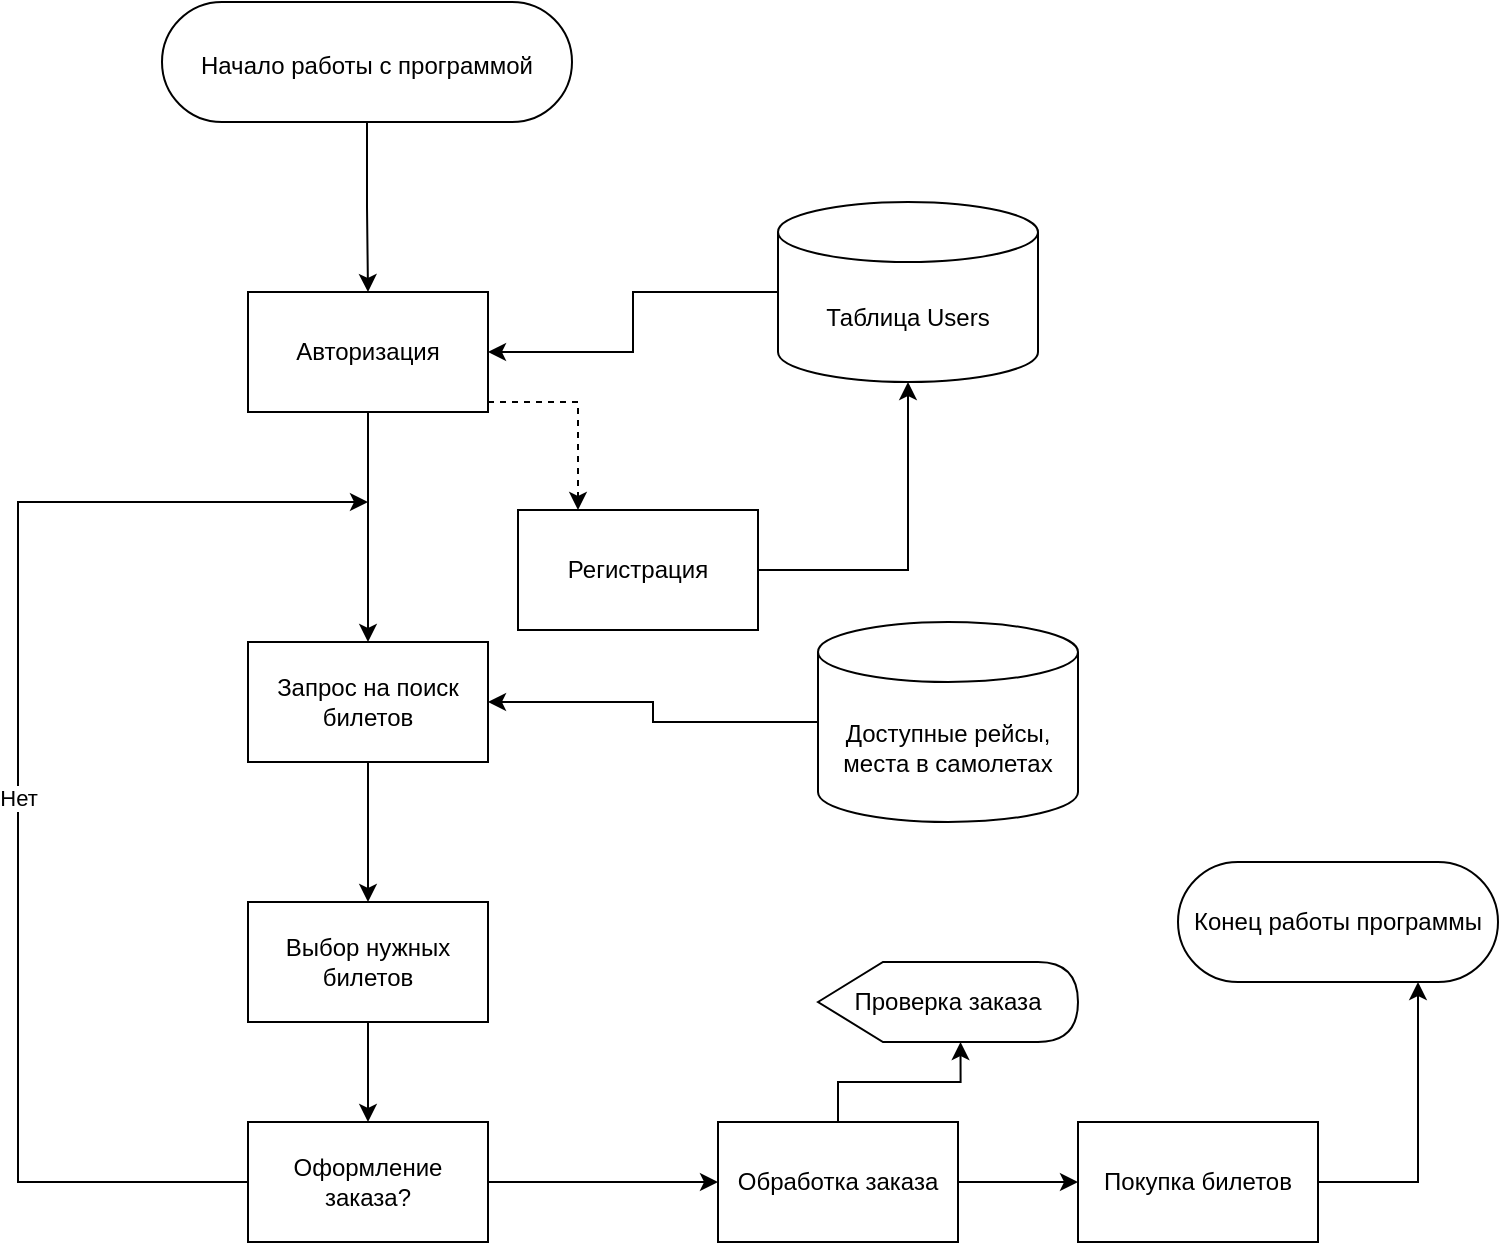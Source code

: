 <mxfile version="21.0.2" type="github">
  <diagram name="Страница 1" id="mFjCaXx6Kx_iEhtSYMrV">
    <mxGraphModel dx="1500" dy="757" grid="1" gridSize="10" guides="1" tooltips="1" connect="1" arrows="1" fold="1" page="1" pageScale="1" pageWidth="1169" pageHeight="827" math="0" shadow="0">
      <root>
        <mxCell id="0" />
        <mxCell id="1" parent="0" />
        <mxCell id="EA_qAM9MpWt_pfTO48UK-9" style="edgeStyle=orthogonalEdgeStyle;rounded=0;orthogonalLoop=1;jettySize=auto;html=1;entryX=0.5;entryY=0;entryDx=0;entryDy=0;" edge="1" parent="1" source="EA_qAM9MpWt_pfTO48UK-5" target="EA_qAM9MpWt_pfTO48UK-6">
          <mxGeometry relative="1" as="geometry" />
        </mxCell>
        <mxCell id="EA_qAM9MpWt_pfTO48UK-5" value="&lt;font style=&quot;font-size: 15px;&quot;&gt;&lt;font style=&quot;font-size: 15px;&quot;&gt;&lt;font style=&quot;font-size: 15px;&quot;&gt;&lt;font style=&quot;font-size: 15px;&quot;&gt;&lt;font style=&quot;font-size: 14px;&quot;&gt;&lt;font style=&quot;font-size: 13px;&quot;&gt;&lt;font style=&quot;font-size: 12px;&quot;&gt;&lt;font style=&quot;font-size: 11px;&quot;&gt;&lt;font style=&quot;font-size: 12px;&quot;&gt;Начало работы с программой&lt;/font&gt;&lt;/font&gt;&lt;/font&gt;&lt;/font&gt;&lt;/font&gt;&lt;/font&gt;&lt;/font&gt;&lt;/font&gt;&lt;/font&gt;" style="rounded=1;whiteSpace=wrap;html=1;arcSize=50;" vertex="1" parent="1">
          <mxGeometry x="482" y="130" width="205" height="60" as="geometry" />
        </mxCell>
        <mxCell id="EA_qAM9MpWt_pfTO48UK-11" style="edgeStyle=orthogonalEdgeStyle;rounded=0;orthogonalLoop=1;jettySize=auto;html=1;entryX=0.25;entryY=0;entryDx=0;entryDy=0;dashed=1;" edge="1" parent="1" source="EA_qAM9MpWt_pfTO48UK-6" target="EA_qAM9MpWt_pfTO48UK-10">
          <mxGeometry relative="1" as="geometry">
            <Array as="points">
              <mxPoint x="690" y="330" />
            </Array>
          </mxGeometry>
        </mxCell>
        <mxCell id="EA_qAM9MpWt_pfTO48UK-14" style="edgeStyle=orthogonalEdgeStyle;rounded=0;orthogonalLoop=1;jettySize=auto;html=1;entryX=0.5;entryY=0;entryDx=0;entryDy=0;" edge="1" parent="1" source="EA_qAM9MpWt_pfTO48UK-6" target="EA_qAM9MpWt_pfTO48UK-13">
          <mxGeometry relative="1" as="geometry" />
        </mxCell>
        <mxCell id="EA_qAM9MpWt_pfTO48UK-6" value="Авторизация" style="rounded=0;whiteSpace=wrap;html=1;" vertex="1" parent="1">
          <mxGeometry x="525" y="275" width="120" height="60" as="geometry" />
        </mxCell>
        <mxCell id="EA_qAM9MpWt_pfTO48UK-8" style="edgeStyle=orthogonalEdgeStyle;rounded=0;orthogonalLoop=1;jettySize=auto;html=1;" edge="1" parent="1" source="EA_qAM9MpWt_pfTO48UK-7" target="EA_qAM9MpWt_pfTO48UK-6">
          <mxGeometry relative="1" as="geometry" />
        </mxCell>
        <mxCell id="EA_qAM9MpWt_pfTO48UK-7" value="Таблица Users" style="shape=cylinder3;whiteSpace=wrap;html=1;boundedLbl=1;backgroundOutline=1;size=15;" vertex="1" parent="1">
          <mxGeometry x="790" y="230" width="130" height="90" as="geometry" />
        </mxCell>
        <mxCell id="EA_qAM9MpWt_pfTO48UK-12" style="edgeStyle=orthogonalEdgeStyle;rounded=0;orthogonalLoop=1;jettySize=auto;html=1;entryX=0.5;entryY=1;entryDx=0;entryDy=0;entryPerimeter=0;" edge="1" parent="1" source="EA_qAM9MpWt_pfTO48UK-10" target="EA_qAM9MpWt_pfTO48UK-7">
          <mxGeometry relative="1" as="geometry" />
        </mxCell>
        <mxCell id="EA_qAM9MpWt_pfTO48UK-10" value="Регистрация" style="rounded=0;whiteSpace=wrap;html=1;" vertex="1" parent="1">
          <mxGeometry x="660" y="384" width="120" height="60" as="geometry" />
        </mxCell>
        <mxCell id="EA_qAM9MpWt_pfTO48UK-18" style="edgeStyle=orthogonalEdgeStyle;rounded=0;orthogonalLoop=1;jettySize=auto;html=1;entryX=0.5;entryY=0;entryDx=0;entryDy=0;" edge="1" parent="1" source="EA_qAM9MpWt_pfTO48UK-13" target="EA_qAM9MpWt_pfTO48UK-17">
          <mxGeometry relative="1" as="geometry" />
        </mxCell>
        <mxCell id="EA_qAM9MpWt_pfTO48UK-13" value="Запрос на поиск билетов" style="rounded=0;whiteSpace=wrap;html=1;" vertex="1" parent="1">
          <mxGeometry x="525" y="450" width="120" height="60" as="geometry" />
        </mxCell>
        <mxCell id="EA_qAM9MpWt_pfTO48UK-16" style="edgeStyle=orthogonalEdgeStyle;rounded=0;orthogonalLoop=1;jettySize=auto;html=1;entryX=1;entryY=0.5;entryDx=0;entryDy=0;" edge="1" parent="1" source="EA_qAM9MpWt_pfTO48UK-15" target="EA_qAM9MpWt_pfTO48UK-13">
          <mxGeometry relative="1" as="geometry" />
        </mxCell>
        <mxCell id="EA_qAM9MpWt_pfTO48UK-15" value="Доступные рейсы, места в самолетах" style="shape=cylinder3;whiteSpace=wrap;html=1;boundedLbl=1;backgroundOutline=1;size=15;" vertex="1" parent="1">
          <mxGeometry x="810" y="440" width="130" height="100" as="geometry" />
        </mxCell>
        <mxCell id="EA_qAM9MpWt_pfTO48UK-20" style="edgeStyle=orthogonalEdgeStyle;rounded=0;orthogonalLoop=1;jettySize=auto;html=1;entryX=0.5;entryY=0;entryDx=0;entryDy=0;" edge="1" parent="1" source="EA_qAM9MpWt_pfTO48UK-17" target="EA_qAM9MpWt_pfTO48UK-19">
          <mxGeometry relative="1" as="geometry" />
        </mxCell>
        <mxCell id="EA_qAM9MpWt_pfTO48UK-17" value="Выбор нужных билетов" style="rounded=0;whiteSpace=wrap;html=1;" vertex="1" parent="1">
          <mxGeometry x="525" y="580" width="120" height="60" as="geometry" />
        </mxCell>
        <mxCell id="EA_qAM9MpWt_pfTO48UK-21" style="edgeStyle=orthogonalEdgeStyle;rounded=0;orthogonalLoop=1;jettySize=auto;html=1;" edge="1" parent="1" source="EA_qAM9MpWt_pfTO48UK-19">
          <mxGeometry relative="1" as="geometry">
            <mxPoint x="585" y="380" as="targetPoint" />
            <Array as="points">
              <mxPoint x="410" y="720" />
              <mxPoint x="410" y="380" />
            </Array>
          </mxGeometry>
        </mxCell>
        <mxCell id="EA_qAM9MpWt_pfTO48UK-22" value="Нет" style="edgeLabel;html=1;align=center;verticalAlign=middle;resizable=0;points=[];" vertex="1" connectable="0" parent="EA_qAM9MpWt_pfTO48UK-21">
          <mxGeometry x="-0.028" relative="1" as="geometry">
            <mxPoint y="-1" as="offset" />
          </mxGeometry>
        </mxCell>
        <mxCell id="EA_qAM9MpWt_pfTO48UK-24" style="edgeStyle=orthogonalEdgeStyle;rounded=0;orthogonalLoop=1;jettySize=auto;html=1;entryX=0;entryY=0.5;entryDx=0;entryDy=0;" edge="1" parent="1" source="EA_qAM9MpWt_pfTO48UK-19" target="EA_qAM9MpWt_pfTO48UK-23">
          <mxGeometry relative="1" as="geometry" />
        </mxCell>
        <mxCell id="EA_qAM9MpWt_pfTO48UK-19" value="Оформление заказа?" style="rounded=0;whiteSpace=wrap;html=1;" vertex="1" parent="1">
          <mxGeometry x="525" y="690" width="120" height="60" as="geometry" />
        </mxCell>
        <mxCell id="EA_qAM9MpWt_pfTO48UK-26" style="edgeStyle=orthogonalEdgeStyle;rounded=0;orthogonalLoop=1;jettySize=auto;html=1;entryX=0;entryY=0;entryDx=71.25;entryDy=40;entryPerimeter=0;" edge="1" parent="1" source="EA_qAM9MpWt_pfTO48UK-23" target="EA_qAM9MpWt_pfTO48UK-25">
          <mxGeometry relative="1" as="geometry" />
        </mxCell>
        <mxCell id="EA_qAM9MpWt_pfTO48UK-28" style="edgeStyle=orthogonalEdgeStyle;rounded=0;orthogonalLoop=1;jettySize=auto;html=1;entryX=0;entryY=0.5;entryDx=0;entryDy=0;" edge="1" parent="1" source="EA_qAM9MpWt_pfTO48UK-23" target="EA_qAM9MpWt_pfTO48UK-27">
          <mxGeometry relative="1" as="geometry" />
        </mxCell>
        <mxCell id="EA_qAM9MpWt_pfTO48UK-23" value="Обработка заказа" style="rounded=0;whiteSpace=wrap;html=1;" vertex="1" parent="1">
          <mxGeometry x="760" y="690" width="120" height="60" as="geometry" />
        </mxCell>
        <mxCell id="EA_qAM9MpWt_pfTO48UK-25" value="Проверка заказа" style="shape=display;whiteSpace=wrap;html=1;" vertex="1" parent="1">
          <mxGeometry x="810" y="610" width="130" height="40" as="geometry" />
        </mxCell>
        <mxCell id="EA_qAM9MpWt_pfTO48UK-30" style="edgeStyle=orthogonalEdgeStyle;rounded=0;orthogonalLoop=1;jettySize=auto;html=1;entryX=0.75;entryY=1;entryDx=0;entryDy=0;" edge="1" parent="1" source="EA_qAM9MpWt_pfTO48UK-27" target="EA_qAM9MpWt_pfTO48UK-29">
          <mxGeometry relative="1" as="geometry">
            <Array as="points">
              <mxPoint x="1110" y="720" />
            </Array>
          </mxGeometry>
        </mxCell>
        <mxCell id="EA_qAM9MpWt_pfTO48UK-27" value="Покупка билетов" style="rounded=0;whiteSpace=wrap;html=1;" vertex="1" parent="1">
          <mxGeometry x="940" y="690" width="120" height="60" as="geometry" />
        </mxCell>
        <mxCell id="EA_qAM9MpWt_pfTO48UK-29" value="Конец работы программы" style="rounded=1;whiteSpace=wrap;html=1;arcSize=50;" vertex="1" parent="1">
          <mxGeometry x="990" y="560" width="160" height="60" as="geometry" />
        </mxCell>
      </root>
    </mxGraphModel>
  </diagram>
</mxfile>
